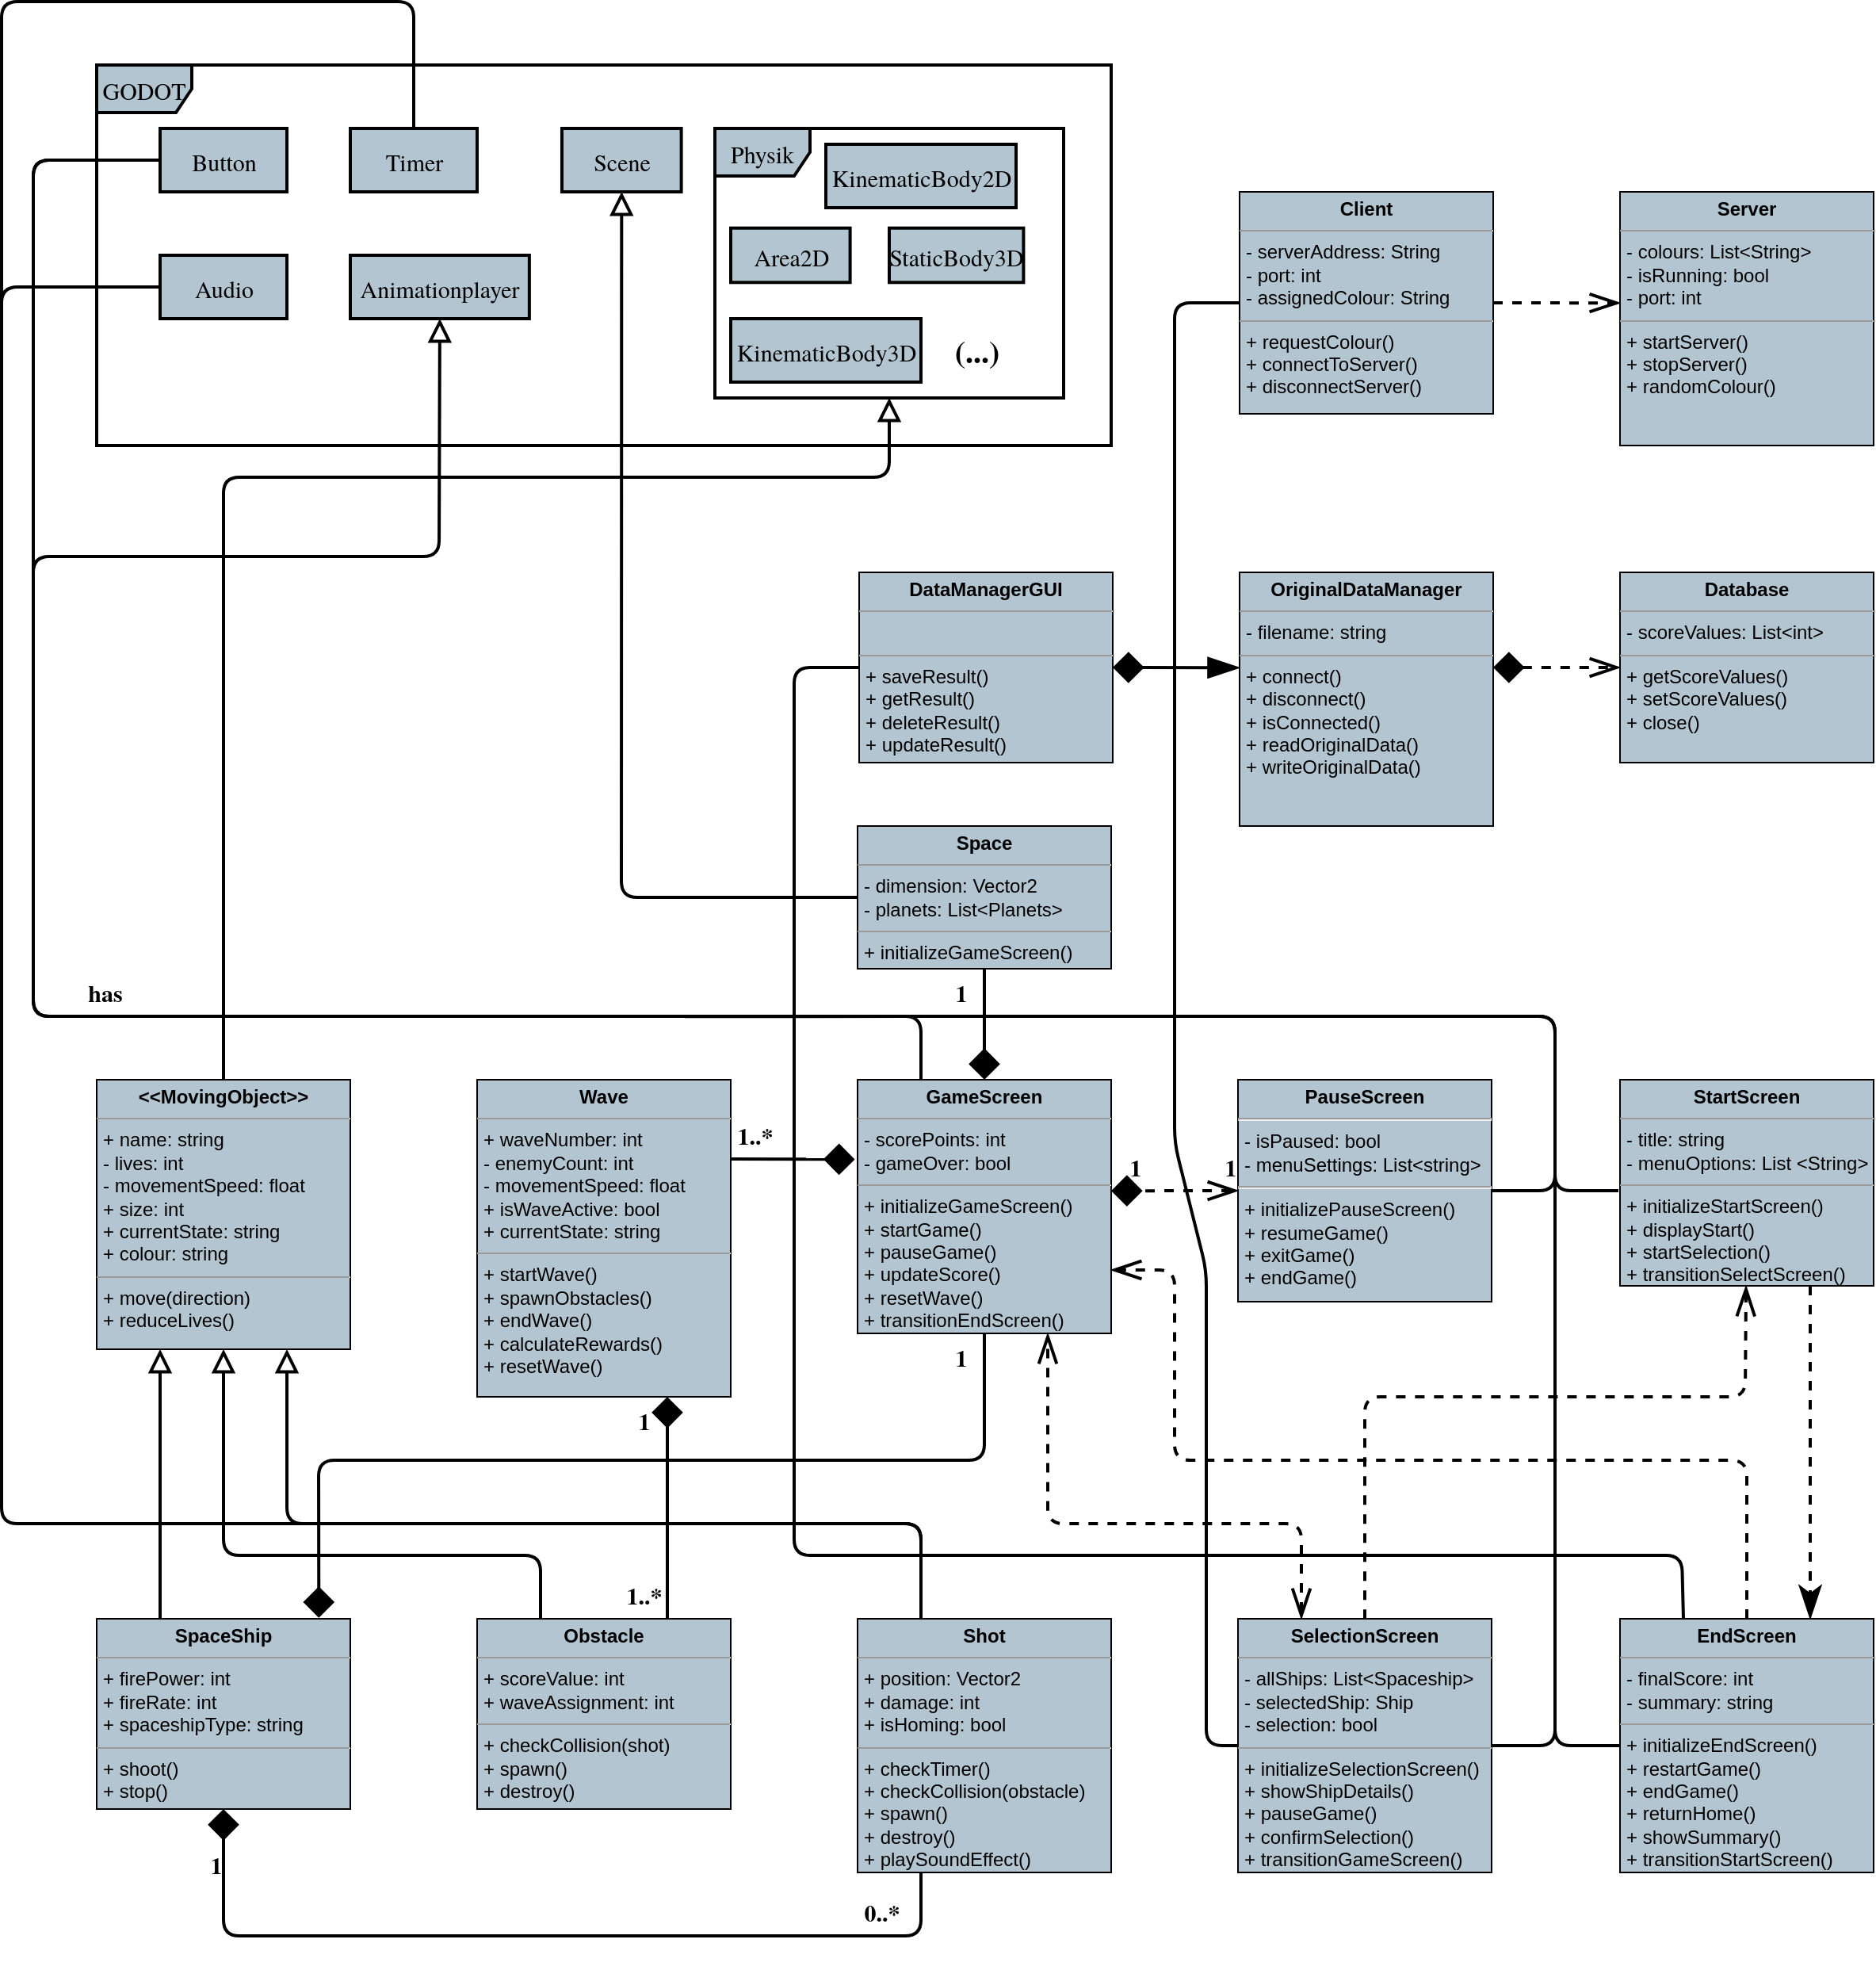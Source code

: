 <mxfile>
    <diagram id="O1C710dGgt9tuEfuA85E" name="Seite-1">
        <mxGraphModel dx="2358" dy="2722" grid="1" gridSize="10" guides="1" tooltips="1" connect="1" arrows="1" fold="1" page="1" pageScale="1" pageWidth="827" pageHeight="1169" background="#ffffff" math="0" shadow="0">
            <root>
                <mxCell id="0"/>
                <mxCell id="1" parent="0"/>
                <mxCell id="63" value="GODOT" style="shape=umlFrame;whiteSpace=wrap;html=1;strokeColor=#000000;strokeWidth=2;fontFamily=TeX Gyre Termes;fontSize=15;fontColor=#000000;fillColor=#b3c5d0;" vertex="1" parent="1">
                    <mxGeometry x="120" y="-680" width="640" height="240" as="geometry"/>
                </mxCell>
                <mxCell id="70" value="Area2D" style="html=1;strokeColor=#000000;strokeWidth=2;fontFamily=TeX Gyre Termes;fontSize=15;fontColor=#000000;fillColor=#b3c5d0;" vertex="1" parent="63">
                    <mxGeometry x="400.001" y="102.854" width="75.294" height="34.286" as="geometry"/>
                </mxCell>
                <mxCell id="72" value="StaticBody3D" style="html=1;strokeColor=#000000;strokeWidth=2;fontFamily=TeX Gyre Termes;fontSize=15;fontColor=#000000;fillColor=#b3c5d0;" vertex="1" parent="63">
                    <mxGeometry x="499.998" y="102.854" width="84.706" height="34.286" as="geometry"/>
                </mxCell>
                <mxCell id="75" value="Audio" style="html=1;strokeColor=#000000;strokeWidth=2;fontFamily=TeX Gyre Termes;fontSize=15;fontColor=#000000;fillColor=#b3c5d0;" vertex="1" parent="63">
                    <mxGeometry x="40" y="120" width="80" height="40" as="geometry"/>
                </mxCell>
                <mxCell id="76" value="Animationplayer" style="html=1;strokeColor=#000000;strokeWidth=2;fontFamily=TeX Gyre Termes;fontSize=15;fontColor=#000000;fillColor=#b3c5d0;" vertex="1" parent="63">
                    <mxGeometry x="159.999" y="120" width="112.941" height="40" as="geometry"/>
                </mxCell>
                <mxCell id="77" value="&lt;font style=&quot;font-size: 20px;&quot;&gt;&lt;b&gt;(...)&lt;/b&gt;&lt;/font&gt;" style="text;html=1;align=center;verticalAlign=middle;resizable=0;points=[];autosize=1;strokeColor=none;fillColor=none;fontSize=15;fontFamily=TeX Gyre Termes;fontColor=#000000;" vertex="1" parent="63">
                    <mxGeometry x="529.995" y="159.997" width="50" height="40" as="geometry"/>
                </mxCell>
                <mxCell id="91" value="Scene" style="html=1;strokeColor=#000000;strokeWidth=2;fontFamily=TeX Gyre Termes;fontSize=15;fontColor=#000000;fillColor=#b3c5d0;" vertex="1" parent="63">
                    <mxGeometry x="293.504" y="40" width="75.294" height="40" as="geometry"/>
                </mxCell>
                <mxCell id="68" value="Physik" style="shape=umlFrame;whiteSpace=wrap;html=1;strokeColor=#000000;strokeWidth=2;fontFamily=TeX Gyre Termes;fontSize=15;fontColor=#000000;fillColor=#b3c5d0;" vertex="1" parent="1">
                    <mxGeometry x="510" y="-640" width="220" height="170" as="geometry"/>
                </mxCell>
                <mxCell id="18" style="edgeStyle=none;html=1;entryX=0.25;entryY=1;entryDx=0;entryDy=0;strokeColor=#000000;fontColor=#000000;endArrow=block;endFill=0;strokeWidth=2;endSize=10;exitX=0.25;exitY=0;exitDx=0;exitDy=0;" edge="1" parent="1" source="14" target="16">
                    <mxGeometry relative="1" as="geometry">
                        <Array as="points">
                            <mxPoint x="160" y="240"/>
                        </Array>
                    </mxGeometry>
                </mxCell>
                <mxCell id="56" style="edgeStyle=none;html=1;exitX=0.876;exitY=-0.005;exitDx=0;exitDy=0;entryX=0.5;entryY=1;entryDx=0;entryDy=0;strokeColor=#000000;strokeWidth=2;fontFamily=TeX Gyre Termes;fontSize=15;fontColor=#000000;startArrow=diamond;startFill=1;endArrow=none;endFill=0;startSize=15;endSize=15;exitPerimeter=0;" edge="1" parent="1" source="14" target="39">
                    <mxGeometry relative="1" as="geometry">
                        <Array as="points">
                            <mxPoint x="260" y="200"/>
                            <mxPoint x="680" y="200"/>
                        </Array>
                    </mxGeometry>
                </mxCell>
                <mxCell id="14" value="&lt;p style=&quot;margin:0px;margin-top:4px;text-align:center;&quot;&gt;&lt;b&gt;SpaceShip&lt;/b&gt;&lt;/p&gt;&lt;hr size=&quot;1&quot;&gt;&lt;p style=&quot;margin:0px;margin-left:4px;&quot;&gt;&lt;span style=&quot;background-color: initial;&quot;&gt;+ firePower: int&lt;/span&gt;&lt;br&gt;&lt;/p&gt;&lt;p style=&quot;margin:0px;margin-left:4px;&quot;&gt;+ fireRate: int&lt;/p&gt;&lt;p style=&quot;margin:0px;margin-left:4px;&quot;&gt;+ spaceshipType: string&lt;/p&gt;&lt;hr size=&quot;1&quot;&gt;&lt;p style=&quot;margin:0px;margin-left:4px;&quot;&gt;&lt;span style=&quot;background-color: initial;&quot;&gt;+ shoot()&lt;/span&gt;&lt;br&gt;&lt;/p&gt;&lt;p style=&quot;margin:0px;margin-left:4px;&quot;&gt;+ stop()&lt;/p&gt;&lt;p style=&quot;margin:0px;margin-left:4px;&quot;&gt;&lt;br&gt;&lt;/p&gt;" style="verticalAlign=top;align=left;overflow=fill;fontSize=12;fontFamily=Helvetica;html=1;strokeColor=#000000;fontColor=#000000;fillColor=#b3c5d0;" vertex="1" parent="1">
                    <mxGeometry x="120" y="300" width="160" height="120" as="geometry"/>
                </mxCell>
                <mxCell id="94" style="edgeStyle=none;html=1;strokeColor=#000000;strokeWidth=2;fontFamily=Helvetica;fontSize=11;fontColor=#000000;startArrow=none;startFill=0;endArrow=block;endFill=0;startSize=15;endSize=10;" edge="1" parent="1" source="16" target="68">
                    <mxGeometry relative="1" as="geometry">
                        <mxPoint x="590" y="-410" as="targetPoint"/>
                        <Array as="points">
                            <mxPoint x="200" y="-420"/>
                            <mxPoint x="620" y="-420"/>
                        </Array>
                    </mxGeometry>
                </mxCell>
                <mxCell id="16" value="&lt;p style=&quot;margin:0px;margin-top:4px;text-align:center;&quot;&gt;&lt;b&gt;&amp;lt;&amp;lt;MovingObject&amp;gt;&amp;gt;&lt;/b&gt;&lt;/p&gt;&lt;hr size=&quot;1&quot;&gt;&lt;p style=&quot;margin:0px;margin-left:4px;&quot;&gt;+ name: string&lt;/p&gt;&lt;p style=&quot;margin:0px;margin-left:4px;&quot;&gt;- lives: int&lt;/p&gt;&lt;p style=&quot;margin:0px;margin-left:4px;&quot;&gt;- movementSpeed: float&lt;/p&gt;&lt;p style=&quot;margin:0px;margin-left:4px;&quot;&gt;+ size: int&lt;/p&gt;&lt;p style=&quot;margin:0px;margin-left:4px;&quot;&gt;+ currentState: string&lt;/p&gt;&lt;p style=&quot;margin:0px;margin-left:4px;&quot;&gt;+ colour: string&lt;/p&gt;&lt;hr size=&quot;1&quot;&gt;&lt;p style=&quot;margin:0px;margin-left:4px;&quot;&gt;+ move(direction)&lt;/p&gt;&lt;p style=&quot;margin:0px;margin-left:4px;&quot;&gt;+ reduceLives()&lt;/p&gt;" style="verticalAlign=top;align=left;overflow=fill;fontSize=12;fontFamily=Helvetica;html=1;strokeColor=#000000;fontColor=#000000;fillColor=#b3c5d0;" vertex="1" parent="1">
                    <mxGeometry x="120" y="-40" width="160" height="170" as="geometry"/>
                </mxCell>
                <mxCell id="38" style="edgeStyle=none;html=1;exitX=0.75;exitY=0;exitDx=0;exitDy=0;entryX=0.75;entryY=1;entryDx=0;entryDy=0;strokeColor=#000000;strokeWidth=2;fontFamily=TeX Gyre Termes;fontSize=15;fontColor=#000000;endArrow=diamond;endFill=1;startSize=6;endSize=15;" edge="1" parent="1" source="19" target="25">
                    <mxGeometry relative="1" as="geometry"/>
                </mxCell>
                <mxCell id="19" value="&lt;p style=&quot;margin:0px;margin-top:4px;text-align:center;&quot;&gt;&lt;b&gt;Obstacle&lt;/b&gt;&lt;/p&gt;&lt;hr size=&quot;1&quot;&gt;&lt;p style=&quot;margin:0px;margin-left:4px;&quot;&gt;&lt;span style=&quot;background-color: initial;&quot;&gt;+ scoreValue: int&lt;br&gt;&lt;/span&gt;&lt;/p&gt;&lt;p style=&quot;margin:0px;margin-left:4px;&quot;&gt;&lt;span style=&quot;background-color: initial;&quot;&gt;+ waveAssignment: int&lt;/span&gt;&lt;/p&gt;&lt;hr size=&quot;1&quot;&gt;&lt;p style=&quot;margin:0px;margin-left:4px;&quot;&gt;&lt;span style=&quot;background-color: initial;&quot;&gt;+ checkCollision(shot)&lt;/span&gt;&lt;/p&gt;&lt;p style=&quot;margin:0px;margin-left:4px;&quot;&gt;+ spawn()&lt;/p&gt;&lt;p style=&quot;margin:0px;margin-left:4px;&quot;&gt;+ destroy()&lt;/p&gt;" style="verticalAlign=top;align=left;overflow=fill;fontSize=12;fontFamily=Helvetica;html=1;strokeColor=#000000;fontColor=#000000;fillColor=#b3c5d0;" vertex="1" parent="1">
                    <mxGeometry x="360" y="300" width="160" height="120" as="geometry"/>
                </mxCell>
                <mxCell id="20" style="edgeStyle=none;html=1;entryX=0.5;entryY=1;entryDx=0;entryDy=0;strokeColor=#000000;fontColor=#000000;endArrow=block;endFill=0;strokeWidth=2;endSize=10;exitX=0.25;exitY=0;exitDx=0;exitDy=0;" edge="1" parent="1" source="19" target="16">
                    <mxGeometry relative="1" as="geometry">
                        <mxPoint x="340" y="290" as="sourcePoint"/>
                        <mxPoint x="460" y="140" as="targetPoint"/>
                        <Array as="points">
                            <mxPoint x="400" y="260"/>
                            <mxPoint x="200" y="260"/>
                        </Array>
                    </mxGeometry>
                </mxCell>
                <mxCell id="22" style="edgeStyle=none;html=1;entryX=0.75;entryY=1;entryDx=0;entryDy=0;strokeColor=#000000;strokeWidth=2;fontColor=#000000;endArrow=block;endFill=0;endSize=10;exitX=0.25;exitY=0;exitDx=0;exitDy=0;" edge="1" parent="1" source="21" target="16">
                    <mxGeometry relative="1" as="geometry">
                        <Array as="points">
                            <mxPoint x="640" y="240"/>
                            <mxPoint x="440" y="240"/>
                            <mxPoint x="240" y="240"/>
                        </Array>
                    </mxGeometry>
                </mxCell>
                <mxCell id="23" style="edgeStyle=none;html=1;exitX=0.25;exitY=1;exitDx=0;exitDy=0;entryX=0.5;entryY=1;entryDx=0;entryDy=0;strokeColor=#000000;strokeWidth=2;fontColor=#000000;endArrow=diamond;endFill=1;endSize=15;startSize=6;" edge="1" parent="1" source="21" target="14">
                    <mxGeometry relative="1" as="geometry">
                        <Array as="points">
                            <mxPoint x="640" y="500"/>
                            <mxPoint x="200" y="500"/>
                            <mxPoint x="200" y="450"/>
                        </Array>
                    </mxGeometry>
                </mxCell>
                <mxCell id="102" style="edgeStyle=none;html=1;exitX=0.25;exitY=0;exitDx=0;exitDy=0;entryX=0.5;entryY=0;entryDx=0;entryDy=0;strokeColor=#000000;strokeWidth=2;fontFamily=Helvetica;fontSize=11;fontColor=#000000;startArrow=none;startFill=0;endArrow=none;endFill=0;startSize=15;endSize=10;" edge="1" parent="1" source="21" target="65">
                    <mxGeometry relative="1" as="geometry">
                        <Array as="points">
                            <mxPoint x="640" y="240"/>
                            <mxPoint x="60" y="240"/>
                            <mxPoint x="60" y="-720"/>
                            <mxPoint x="320" y="-720"/>
                        </Array>
                    </mxGeometry>
                </mxCell>
                <mxCell id="21" value="&lt;p style=&quot;margin:0px;margin-top:4px;text-align:center;&quot;&gt;&lt;b&gt;Shot&lt;/b&gt;&lt;/p&gt;&lt;hr size=&quot;1&quot;&gt;&lt;p style=&quot;margin:0px;margin-left:4px;&quot;&gt;&lt;span style=&quot;background-color: initial;&quot;&gt;+ position: Vector2&lt;br&gt;&lt;/span&gt;&lt;/p&gt;&lt;p style=&quot;margin:0px;margin-left:4px;&quot;&gt;&lt;span style=&quot;background-color: initial;&quot;&gt;+ damage: int&lt;/span&gt;&lt;/p&gt;&lt;p style=&quot;margin:0px;margin-left:4px;&quot;&gt;+ isHoming: bool&lt;/p&gt;&lt;hr size=&quot;1&quot;&gt;&lt;p style=&quot;margin:0px;margin-left:4px;&quot;&gt;&lt;span style=&quot;background-color: initial;&quot;&gt;+ checkTimer()&lt;/span&gt;&lt;/p&gt;&lt;p style=&quot;margin:0px;margin-left:4px;&quot;&gt;&lt;span style=&quot;background-color: initial;&quot;&gt;+ checkCollision(obstacle)&lt;/span&gt;&lt;/p&gt;&lt;p style=&quot;margin:0px;margin-left:4px;&quot;&gt;+ spawn()&lt;/p&gt;&lt;p style=&quot;margin:0px;margin-left:4px;&quot;&gt;+ destroy()&lt;/p&gt;&lt;p style=&quot;margin:0px;margin-left:4px;&quot;&gt;+ playSoundEffect()&lt;/p&gt;" style="verticalAlign=top;align=left;overflow=fill;fontSize=12;fontFamily=Helvetica;html=1;strokeColor=#000000;fontColor=#000000;fillColor=#b3c5d0;" vertex="1" parent="1">
                    <mxGeometry x="600" y="300" width="160" height="160" as="geometry"/>
                </mxCell>
                <mxCell id="54" style="edgeStyle=none;html=1;exitX=1;exitY=0.25;exitDx=0;exitDy=0;entryX=-0.011;entryY=0.314;entryDx=0;entryDy=0;entryPerimeter=0;strokeColor=#000000;strokeWidth=2;fontFamily=TeX Gyre Termes;fontSize=15;fontColor=#000000;startArrow=none;startFill=0;endArrow=diamond;endFill=1;startSize=15;endSize=15;" edge="1" parent="1" source="25" target="39">
                    <mxGeometry relative="1" as="geometry"/>
                </mxCell>
                <mxCell id="25" value="&lt;p style=&quot;margin:0px;margin-top:4px;text-align:center;&quot;&gt;&lt;b&gt;Wave&lt;/b&gt;&lt;/p&gt;&lt;hr size=&quot;1&quot;&gt;&lt;p style=&quot;margin:0px;margin-left:4px;&quot;&gt;&lt;span style=&quot;background-color: initial;&quot;&gt;+ waveNumber: int&lt;/span&gt;&lt;/p&gt;&lt;p style=&quot;margin:0px;margin-left:4px;&quot;&gt;&lt;span style=&quot;background-color: initial;&quot;&gt;- enemyCount: int&lt;/span&gt;&lt;br&gt;&lt;/p&gt;&lt;p style=&quot;margin:0px;margin-left:4px;&quot;&gt;- movementSpeed: float&lt;/p&gt;&lt;p style=&quot;margin:0px;margin-left:4px;&quot;&gt;+ isWaveActive: bool&lt;/p&gt;&lt;p style=&quot;margin:0px;margin-left:4px;&quot;&gt;+ currentState: string&lt;/p&gt;&lt;hr size=&quot;1&quot;&gt;&lt;p style=&quot;margin:0px;margin-left:4px;&quot;&gt;+ startWave()&lt;/p&gt;&lt;p style=&quot;margin:0px;margin-left:4px;&quot;&gt;+ spawnObstacles()&lt;/p&gt;&lt;p style=&quot;margin:0px;margin-left:4px;&quot;&gt;+ endWave()&lt;/p&gt;&lt;p style=&quot;margin:0px;margin-left:4px;&quot;&gt;+&amp;nbsp;calculateRewards()&lt;/p&gt;&lt;p style=&quot;margin:0px;margin-left:4px;&quot;&gt;+ resetWave()&lt;/p&gt;" style="verticalAlign=top;align=left;overflow=fill;fontSize=12;fontFamily=Helvetica;html=1;strokeColor=#000000;fontColor=#000000;fillColor=#b3c5d0;" vertex="1" parent="1">
                    <mxGeometry x="360" y="-40" width="160" height="200" as="geometry"/>
                </mxCell>
                <mxCell id="34" value="&lt;font style=&quot;font-size: 15px;&quot;&gt;1..*&lt;/font&gt;" style="text;html=1;align=center;verticalAlign=middle;resizable=0;points=[];autosize=1;strokeColor=none;fillColor=none;fontColor=#000000;fontFamily=TeX Gyre Termes;fontStyle=1;strokeWidth=14;" vertex="1" parent="1">
                    <mxGeometry x="440" y="270" width="50" height="30" as="geometry"/>
                </mxCell>
                <mxCell id="35" value="&lt;font style=&quot;font-size: 15px;&quot;&gt;0..*&lt;/font&gt;" style="text;html=1;align=center;verticalAlign=middle;resizable=0;points=[];autosize=1;strokeColor=none;fillColor=none;fontColor=#000000;fontFamily=TeX Gyre Termes;fontStyle=1;strokeWidth=14;" vertex="1" parent="1">
                    <mxGeometry x="590" y="470" width="50" height="30" as="geometry"/>
                </mxCell>
                <mxCell id="36" value="&lt;font style=&quot;font-size: 15px;&quot;&gt;1&lt;/font&gt;" style="text;html=1;align=center;verticalAlign=middle;resizable=0;points=[];autosize=1;strokeColor=none;fillColor=none;fontColor=#000000;fontFamily=TeX Gyre Termes;fontStyle=1;strokeWidth=14;" vertex="1" parent="1">
                    <mxGeometry x="180" y="440" width="30" height="30" as="geometry"/>
                </mxCell>
                <mxCell id="100" style="edgeStyle=none;html=1;exitX=0.25;exitY=0;exitDx=0;exitDy=0;entryX=0.411;entryY=0.831;entryDx=0;entryDy=0;entryPerimeter=0;strokeColor=#000000;strokeWidth=2;fontFamily=TeX Gyre Termes;fontSize=12;fontColor=#000000;startArrow=none;startFill=0;endArrow=none;endFill=0;startSize=15;endSize=15;" edge="1" parent="1" source="39" target="97">
                    <mxGeometry relative="1" as="geometry">
                        <Array as="points">
                            <mxPoint x="640" y="-80"/>
                        </Array>
                    </mxGeometry>
                </mxCell>
                <mxCell id="39" value="&lt;p style=&quot;margin:0px;margin-top:4px;text-align:center;&quot;&gt;&lt;b&gt;GameScreen&lt;/b&gt;&lt;/p&gt;&lt;hr size=&quot;1&quot;&gt;&lt;p style=&quot;margin:0px;margin-left:4px;&quot;&gt;- scorePoints: int&lt;/p&gt;&lt;p style=&quot;margin:0px;margin-left:4px;&quot;&gt;- gameOver: bool&lt;/p&gt;&lt;hr size=&quot;1&quot;&gt;&lt;p style=&quot;margin:0px;margin-left:4px;&quot;&gt;+ initializeGameScreen()&lt;/p&gt;&lt;p style=&quot;margin:0px;margin-left:4px;&quot;&gt;+ startGame()&lt;/p&gt;&lt;p style=&quot;margin:0px;margin-left:4px;&quot;&gt;+ pauseGame()&lt;/p&gt;&lt;p style=&quot;margin:0px;margin-left:4px;&quot;&gt;+&amp;nbsp;updateScore()&lt;/p&gt;&lt;p style=&quot;margin:0px;margin-left:4px;&quot;&gt;+ resetWave()&lt;/p&gt;&lt;p style=&quot;margin:0px;margin-left:4px;&quot;&gt;+ transitionEndScreen()&lt;br&gt;&lt;/p&gt;" style="verticalAlign=top;align=left;overflow=fill;fontSize=12;fontFamily=Helvetica;html=1;strokeColor=#000000;fontColor=#000000;fillColor=#b3c5d0;" vertex="1" parent="1">
                    <mxGeometry x="600" y="-40" width="160" height="160" as="geometry"/>
                </mxCell>
                <mxCell id="53" style="edgeStyle=none;html=1;entryX=0.5;entryY=0;entryDx=0;entryDy=0;strokeColor=#000000;strokeWidth=2;fontFamily=TeX Gyre Termes;fontSize=15;fontColor=#000000;startArrow=none;startFill=0;endArrow=diamond;endFill=1;startSize=15;endSize=15;" edge="1" parent="1" source="40" target="39">
                    <mxGeometry relative="1" as="geometry"/>
                </mxCell>
                <mxCell id="92" style="edgeStyle=none;html=1;entryX=0.5;entryY=1;entryDx=0;entryDy=0;strokeColor=#000000;strokeWidth=2;fontFamily=Helvetica;fontSize=11;fontColor=#000000;startArrow=none;startFill=0;endArrow=block;endFill=0;startSize=15;endSize=10;exitX=0;exitY=0.5;exitDx=0;exitDy=0;" edge="1" parent="1" source="40" target="91">
                    <mxGeometry relative="1" as="geometry">
                        <Array as="points">
                            <mxPoint x="451" y="-155"/>
                        </Array>
                    </mxGeometry>
                </mxCell>
                <mxCell id="40" value="&lt;p style=&quot;margin:0px;margin-top:4px;text-align:center;&quot;&gt;&lt;b&gt;Space&lt;/b&gt;&lt;/p&gt;&lt;hr size=&quot;1&quot;&gt;&lt;p style=&quot;margin:0px;margin-left:4px;&quot;&gt;- dimension: Vector2&lt;/p&gt;&lt;p style=&quot;margin:0px;margin-left:4px;&quot;&gt;- planets: List&amp;lt;Planets&amp;gt;&lt;br&gt;&lt;/p&gt;&lt;hr size=&quot;1&quot;&gt;&lt;p style=&quot;margin:0px;margin-left:4px;&quot;&gt;+ initializeGameScreen()&lt;/p&gt;&lt;p style=&quot;margin:0px;margin-left:4px;&quot;&gt;&lt;br&gt;&lt;/p&gt;" style="verticalAlign=top;align=left;overflow=fill;fontSize=12;fontFamily=Helvetica;html=1;strokeColor=#000000;fontColor=#000000;fillColor=#b3c5d0;" vertex="1" parent="1">
                    <mxGeometry x="600" y="-200" width="160" height="90" as="geometry"/>
                </mxCell>
                <mxCell id="46" style="html=1;exitX=1;exitY=0.5;exitDx=0;exitDy=0;entryX=-0.001;entryY=0.376;entryDx=0;entryDy=0;strokeColor=#000000;strokeWidth=2;fontFamily=TeX Gyre Termes;fontSize=15;fontColor=#000000;endArrow=blockThin;endFill=1;startSize=15;endSize=15;startArrow=diamond;startFill=1;entryPerimeter=0;" edge="1" parent="1" source="41" target="42">
                    <mxGeometry relative="1" as="geometry"/>
                </mxCell>
                <mxCell id="109" style="edgeStyle=none;html=1;exitX=0;exitY=0.5;exitDx=0;exitDy=0;entryX=0.25;entryY=0;entryDx=0;entryDy=0;strokeColor=#000000;strokeWidth=2;fontFamily=TeX Gyre Termes;fontSize=12;fontColor=#000000;startArrow=none;startFill=0;endArrow=none;endFill=0;startSize=15;endSize=15;" edge="1" parent="1" source="41" target="80">
                    <mxGeometry relative="1" as="geometry">
                        <Array as="points">
                            <mxPoint x="560" y="-300"/>
                            <mxPoint x="560" y="260"/>
                            <mxPoint x="1120" y="260"/>
                        </Array>
                    </mxGeometry>
                </mxCell>
                <mxCell id="41" value="&lt;p style=&quot;margin:0px;margin-top:4px;text-align:center;&quot;&gt;&lt;b&gt;DataManagerGUI&lt;/b&gt;&lt;/p&gt;&lt;hr size=&quot;1&quot;&gt;&lt;p style=&quot;margin:0px;margin-left:4px;&quot;&gt;&lt;br&gt;&lt;/p&gt;&lt;hr size=&quot;1&quot;&gt;&lt;p style=&quot;margin:0px;margin-left:4px;&quot;&gt;+ saveResult()&lt;/p&gt;&lt;p style=&quot;margin:0px;margin-left:4px;&quot;&gt;+ getResult()&lt;/p&gt;&lt;p style=&quot;margin:0px;margin-left:4px;&quot;&gt;+ deleteResult()&lt;/p&gt;&lt;p style=&quot;margin:0px;margin-left:4px;&quot;&gt;+ updateResult()&lt;/p&gt;" style="verticalAlign=top;align=left;overflow=fill;fontSize=12;fontFamily=Helvetica;html=1;strokeColor=#000000;fontColor=#000000;fillColor=#b3c5d0;" vertex="1" parent="1">
                    <mxGeometry x="601" y="-360" width="160" height="120" as="geometry"/>
                </mxCell>
                <mxCell id="44" style="edgeStyle=none;html=1;exitX=1;exitY=0.375;exitDx=0;exitDy=0;entryX=0;entryY=0.5;entryDx=0;entryDy=0;strokeColor=#000000;strokeWidth=2;fontFamily=TeX Gyre Termes;fontSize=15;fontColor=#000000;endArrow=openThin;endFill=0;startSize=15;endSize=15;dashed=1;startArrow=diamond;startFill=1;exitPerimeter=0;" edge="1" parent="1" source="42" target="43">
                    <mxGeometry relative="1" as="geometry"/>
                </mxCell>
                <mxCell id="42" value="&lt;p style=&quot;margin:0px;margin-top:4px;text-align:center;&quot;&gt;&lt;b&gt;OriginalDataManager&lt;/b&gt;&lt;/p&gt;&lt;hr size=&quot;1&quot;&gt;&lt;p style=&quot;margin:0px;margin-left:4px;&quot;&gt;- filename: string&lt;/p&gt;&lt;hr size=&quot;1&quot;&gt;&lt;p style=&quot;margin:0px;margin-left:4px;&quot;&gt;+ connect()&lt;/p&gt;&lt;p style=&quot;margin:0px;margin-left:4px;&quot;&gt;+ disconnect()&lt;/p&gt;&lt;p style=&quot;margin:0px;margin-left:4px;&quot;&gt;+ isConnected()&lt;/p&gt;&lt;p style=&quot;margin:0px;margin-left:4px;&quot;&gt;+ readOriginalData()&lt;/p&gt;&lt;p style=&quot;margin:0px;margin-left:4px;&quot;&gt;+ writeOriginalData()&lt;/p&gt;" style="verticalAlign=top;align=left;overflow=fill;fontSize=12;fontFamily=Helvetica;html=1;strokeColor=#000000;fontColor=#000000;fillColor=#b3c5d0;" vertex="1" parent="1">
                    <mxGeometry x="841" y="-360" width="160" height="160" as="geometry"/>
                </mxCell>
                <mxCell id="43" value="&lt;p style=&quot;margin:0px;margin-top:4px;text-align:center;&quot;&gt;&lt;b&gt;Database&lt;/b&gt;&lt;/p&gt;&lt;hr size=&quot;1&quot;&gt;&lt;p style=&quot;margin:0px;margin-left:4px;&quot;&gt;- scoreValues: List&amp;lt;int&amp;gt;&lt;/p&gt;&lt;hr size=&quot;1&quot;&gt;&lt;p style=&quot;margin:0px;margin-left:4px;&quot;&gt;+ getScoreValues()&lt;/p&gt;&lt;p style=&quot;margin:0px;margin-left:4px;&quot;&gt;+ setScoreValues()&lt;/p&gt;&lt;p style=&quot;margin:0px;margin-left:4px;&quot;&gt;+ close()&lt;/p&gt;" style="verticalAlign=top;align=left;overflow=fill;fontSize=12;fontFamily=Helvetica;html=1;strokeColor=#000000;fontColor=#000000;fillColor=#b3c5d0;" vertex="1" parent="1">
                    <mxGeometry x="1081" y="-360" width="160" height="120" as="geometry"/>
                </mxCell>
                <mxCell id="50" style="edgeStyle=none;html=1;strokeColor=#000000;strokeWidth=2;fontFamily=TeX Gyre Termes;fontSize=15;fontColor=#000000;startArrow=openThin;startFill=0;endArrow=diamond;endFill=1;startSize=15;endSize=15;entryX=1;entryY=0.438;entryDx=0;entryDy=0;entryPerimeter=0;dashed=1;" edge="1" parent="1" source="49" target="39">
                    <mxGeometry relative="1" as="geometry">
                        <mxPoint x="770" y="50" as="targetPoint"/>
                    </mxGeometry>
                </mxCell>
                <mxCell id="95" style="edgeStyle=none;html=1;strokeColor=#000000;strokeWidth=2;fontFamily=Helvetica;fontSize=11;fontColor=#000000;startArrow=none;startFill=0;endArrow=none;endFill=0;startSize=15;endSize=10;entryX=0;entryY=0.5;entryDx=0;entryDy=0;" edge="1" parent="1" source="49" target="64">
                    <mxGeometry relative="1" as="geometry">
                        <Array as="points">
                            <mxPoint x="1040" y="30"/>
                            <mxPoint x="1040" y="-80"/>
                            <mxPoint x="80" y="-80"/>
                            <mxPoint x="80" y="-620"/>
                        </Array>
                    </mxGeometry>
                </mxCell>
                <mxCell id="49" value="&lt;p style=&quot;margin: 4px 0px 0px; text-align: center; font-size: 12px;&quot;&gt;&lt;b style=&quot;font-size: 12px;&quot;&gt;PauseScreen&lt;/b&gt;&lt;/p&gt;&lt;hr style=&quot;font-size: 12px;&quot;&gt;&lt;p style=&quot;margin: 0px 0px 0px 4px; font-size: 12px;&quot;&gt;- isPaused: bool&lt;/p&gt;&lt;p style=&quot;margin: 0px 0px 0px 4px; font-size: 12px;&quot;&gt;- menuSettings: List&amp;lt;string&amp;gt;&lt;/p&gt;&lt;hr style=&quot;font-size: 12px;&quot;&gt;&lt;p style=&quot;margin: 0px 0px 0px 4px; font-size: 12px;&quot;&gt;+ initializePauseScreen()&lt;/p&gt;&lt;p style=&quot;margin: 0px 0px 0px 4px; font-size: 12px;&quot;&gt;+ resumeGame()&lt;/p&gt;&lt;p style=&quot;margin: 0px 0px 0px 4px; font-size: 12px;&quot;&gt;+ exitGame()&lt;/p&gt;&lt;p style=&quot;margin: 0px 0px 0px 4px; font-size: 12px;&quot;&gt;+&amp;nbsp;endGame()&lt;/p&gt;" style="verticalAlign=top;align=left;overflow=fill;fontSize=12;fontFamily=Helvetica;html=1;strokeColor=#000000;fontColor=#000000;fillColor=#b3c5d0;" vertex="1" parent="1">
                    <mxGeometry x="840" y="-40" width="160" height="140" as="geometry"/>
                </mxCell>
                <mxCell id="51" value="&lt;font style=&quot;font-size: 15px;&quot;&gt;1&lt;/font&gt;" style="text;html=1;align=center;verticalAlign=middle;resizable=0;points=[];autosize=1;strokeColor=none;fillColor=none;fontColor=#000000;fontFamily=TeX Gyre Termes;fontStyle=1;strokeWidth=14;" vertex="1" parent="1">
                    <mxGeometry x="820" width="30" height="30" as="geometry"/>
                </mxCell>
                <mxCell id="52" value="&lt;font style=&quot;font-size: 15px;&quot;&gt;1&lt;/font&gt;" style="text;html=1;align=center;verticalAlign=middle;resizable=0;points=[];autosize=1;strokeColor=none;fillColor=none;fontColor=#000000;fontFamily=TeX Gyre Termes;fontStyle=1;strokeWidth=14;" vertex="1" parent="1">
                    <mxGeometry x="760" width="30" height="30" as="geometry"/>
                </mxCell>
                <mxCell id="57" value="&lt;font style=&quot;font-size: 15px;&quot;&gt;1&lt;/font&gt;" style="text;html=1;align=center;verticalAlign=middle;resizable=0;points=[];autosize=1;strokeColor=none;fillColor=none;fontColor=#000000;fontFamily=TeX Gyre Termes;fontStyle=1;strokeWidth=14;" vertex="1" parent="1">
                    <mxGeometry x="650" y="-110" width="30" height="30" as="geometry"/>
                </mxCell>
                <mxCell id="58" value="&lt;font style=&quot;font-size: 15px;&quot;&gt;1&lt;/font&gt;" style="text;html=1;align=center;verticalAlign=middle;resizable=0;points=[];autosize=1;strokeColor=none;fillColor=none;fontColor=#000000;fontFamily=TeX Gyre Termes;fontStyle=1;strokeWidth=14;" vertex="1" parent="1">
                    <mxGeometry x="650" y="120" width="30" height="30" as="geometry"/>
                </mxCell>
                <mxCell id="60" value="&lt;font style=&quot;font-size: 15px;&quot;&gt;1..*&lt;/font&gt;" style="text;html=1;align=center;verticalAlign=middle;resizable=0;points=[];autosize=1;strokeColor=none;fillColor=none;fontColor=#000000;fontFamily=TeX Gyre Termes;fontStyle=1;strokeWidth=14;" vertex="1" parent="1">
                    <mxGeometry x="510" y="-20" width="50" height="30" as="geometry"/>
                </mxCell>
                <mxCell id="61" value="&lt;font style=&quot;font-size: 15px;&quot;&gt;1&lt;/font&gt;" style="text;html=1;align=center;verticalAlign=middle;resizable=0;points=[];autosize=1;strokeColor=none;fillColor=none;fontColor=#000000;fontFamily=TeX Gyre Termes;fontStyle=1;strokeWidth=14;" vertex="1" parent="1">
                    <mxGeometry x="450" y="160" width="30" height="30" as="geometry"/>
                </mxCell>
                <mxCell id="64" value="Button" style="html=1;strokeColor=#000000;strokeWidth=2;fontFamily=TeX Gyre Termes;fontSize=15;fontColor=#000000;fillColor=#b3c5d0;" vertex="1" parent="1">
                    <mxGeometry x="160" y="-640" width="80" height="40" as="geometry"/>
                </mxCell>
                <mxCell id="65" value="Timer" style="html=1;strokeColor=#000000;strokeWidth=2;fontFamily=TeX Gyre Termes;fontSize=15;fontColor=#000000;fillColor=#b3c5d0;" vertex="1" parent="1">
                    <mxGeometry x="280" y="-640" width="80" height="40" as="geometry"/>
                </mxCell>
                <mxCell id="69" value="KinematicBody2D" style="html=1;strokeColor=#000000;strokeWidth=2;fontFamily=TeX Gyre Termes;fontSize=15;fontColor=#000000;fillColor=#b3c5d0;" vertex="1" parent="1">
                    <mxGeometry x="580" y="-630" width="120" height="40" as="geometry"/>
                </mxCell>
                <mxCell id="74" value="KinematicBody3D" style="html=1;strokeColor=#000000;strokeWidth=2;fontFamily=TeX Gyre Termes;fontSize=15;fontColor=#000000;fillColor=#b3c5d0;" vertex="1" parent="1">
                    <mxGeometry x="520" y="-520" width="120" height="40" as="geometry"/>
                </mxCell>
                <mxCell id="82" style="edgeStyle=none;html=1;exitX=0.25;exitY=0;exitDx=0;exitDy=0;entryX=0.75;entryY=1;entryDx=0;entryDy=0;dashed=1;strokeColor=#000000;strokeWidth=2;fontFamily=TeX Gyre Termes;fontSize=20;fontColor=#000000;startArrow=openThin;startFill=0;endArrow=openThin;endFill=0;startSize=15;endSize=15;" edge="1" parent="1" source="78" target="39">
                    <mxGeometry relative="1" as="geometry">
                        <Array as="points">
                            <mxPoint x="880" y="240"/>
                            <mxPoint x="800" y="240"/>
                            <mxPoint x="720" y="240"/>
                        </Array>
                    </mxGeometry>
                </mxCell>
                <mxCell id="98" style="edgeStyle=none;html=1;entryX=0.96;entryY=0.99;entryDx=0;entryDy=0;entryPerimeter=0;strokeColor=#000000;strokeWidth=2;fontFamily=TeX Gyre Termes;fontSize=12;fontColor=#000000;startArrow=none;startFill=0;endArrow=none;endFill=0;startSize=15;endSize=15;" edge="1" parent="1" source="78" target="97">
                    <mxGeometry relative="1" as="geometry">
                        <Array as="points">
                            <mxPoint x="1040" y="380"/>
                        </Array>
                    </mxGeometry>
                </mxCell>
                <mxCell id="108" style="edgeStyle=none;html=1;entryX=0;entryY=0.5;entryDx=0;entryDy=0;strokeColor=#000000;strokeWidth=2;fontFamily=TeX Gyre Termes;fontSize=12;fontColor=#000000;startArrow=none;startFill=0;endArrow=none;endFill=0;startSize=15;endSize=15;" edge="1" parent="1" source="78" target="105">
                    <mxGeometry relative="1" as="geometry">
                        <Array as="points">
                            <mxPoint x="820" y="380"/>
                            <mxPoint x="820" y="80"/>
                            <mxPoint x="800"/>
                            <mxPoint x="800" y="-40"/>
                            <mxPoint x="800" y="-530"/>
                        </Array>
                    </mxGeometry>
                </mxCell>
                <mxCell id="78" value="&lt;p style=&quot;margin:0px;margin-top:4px;text-align:center;&quot;&gt;&lt;b&gt;SelectionScreen&lt;/b&gt;&lt;/p&gt;&lt;hr size=&quot;1&quot;&gt;&lt;p style=&quot;margin:0px;margin-left:4px;&quot;&gt;- allShips: List&amp;lt;Spaceship&amp;gt;&lt;/p&gt;&lt;p style=&quot;margin:0px;margin-left:4px;&quot;&gt;- selectedShip: Ship&lt;/p&gt;&lt;p style=&quot;margin:0px;margin-left:4px;&quot;&gt;- selection: bool&lt;/p&gt;&lt;hr size=&quot;1&quot;&gt;&lt;p style=&quot;margin:0px;margin-left:4px;&quot;&gt;+ initializeSelectionScreen()&lt;/p&gt;&lt;p style=&quot;margin:0px;margin-left:4px;&quot;&gt;+ showShipDetails()&lt;/p&gt;&lt;p style=&quot;margin:0px;margin-left:4px;&quot;&gt;+ pauseGame()&lt;/p&gt;&lt;p style=&quot;margin:0px;margin-left:4px;&quot;&gt;+&amp;nbsp;confirmSelection()&lt;/p&gt;&lt;p style=&quot;margin:0px;margin-left:4px;&quot;&gt;+ transitionGameScreen()&lt;/p&gt;" style="verticalAlign=top;align=left;overflow=fill;fontSize=12;fontFamily=Helvetica;html=1;strokeColor=#000000;fontColor=#000000;fillColor=#b3c5d0;" vertex="1" parent="1">
                    <mxGeometry x="840" y="300" width="160" height="160" as="geometry"/>
                </mxCell>
                <mxCell id="81" style="edgeStyle=none;html=1;entryX=0.5;entryY=0;entryDx=0;entryDy=0;strokeColor=#000000;strokeWidth=2;fontFamily=TeX Gyre Termes;fontSize=20;fontColor=#000000;startArrow=openThin;startFill=0;endArrow=none;endFill=0;startSize=15;endSize=15;dashed=1;" edge="1" parent="1" source="79" target="78">
                    <mxGeometry relative="1" as="geometry">
                        <Array as="points">
                            <mxPoint x="1160" y="160"/>
                            <mxPoint x="920" y="160"/>
                        </Array>
                    </mxGeometry>
                </mxCell>
                <mxCell id="84" style="edgeStyle=none;html=1;exitX=0.75;exitY=1;exitDx=0;exitDy=0;entryX=0.75;entryY=0;entryDx=0;entryDy=0;dashed=1;strokeColor=#000000;strokeWidth=2;fontFamily=TeX Gyre Termes;fontSize=20;fontColor=#000000;startArrow=none;startFill=0;endArrow=classicThin;endFill=1;startSize=15;endSize=15;" edge="1" parent="1" source="79" target="80">
                    <mxGeometry relative="1" as="geometry"/>
                </mxCell>
                <mxCell id="97" style="edgeStyle=none;html=1;entryX=0;entryY=0.5;entryDx=0;entryDy=0;strokeColor=#000000;strokeWidth=2;fontFamily=Helvetica;fontSize=11;fontColor=#000000;startArrow=none;startFill=0;endArrow=none;endFill=0;startSize=15;endSize=10;" edge="1" parent="1" target="64">
                    <mxGeometry relative="1" as="geometry">
                        <mxPoint x="1080" y="30" as="sourcePoint"/>
                        <Array as="points">
                            <mxPoint x="1040" y="30"/>
                            <mxPoint x="1040" y="-80"/>
                            <mxPoint x="80" y="-80"/>
                            <mxPoint x="80" y="-620"/>
                        </Array>
                    </mxGeometry>
                </mxCell>
                <mxCell id="79" value="&lt;p style=&quot;margin:0px;margin-top:4px;text-align:center;&quot;&gt;&lt;b&gt;StartScreen&lt;/b&gt;&lt;/p&gt;&lt;hr size=&quot;1&quot;&gt;&lt;p style=&quot;margin:0px;margin-left:4px;&quot;&gt;- title: string&lt;/p&gt;&lt;p style=&quot;margin:0px;margin-left:4px;&quot;&gt;- menuOptions: List &amp;lt;String&amp;gt;&lt;/p&gt;&lt;hr size=&quot;1&quot;&gt;&lt;p style=&quot;margin:0px;margin-left:4px;&quot;&gt;+ initializeStartScreen()&lt;/p&gt;&lt;p style=&quot;margin:0px;margin-left:4px;&quot;&gt;+ displayStart()&lt;/p&gt;&lt;p style=&quot;margin:0px;margin-left:4px;&quot;&gt;+ startSelection()&lt;/p&gt;&lt;p style=&quot;margin:0px;margin-left:4px;&quot;&gt;+ transitionSelectScreen()&lt;br&gt;&lt;/p&gt;" style="verticalAlign=top;align=left;overflow=fill;fontSize=12;fontFamily=Helvetica;html=1;strokeColor=#000000;fontColor=#000000;fillColor=#b3c5d0;" vertex="1" parent="1">
                    <mxGeometry x="1081" y="-40" width="160" height="130" as="geometry"/>
                </mxCell>
                <mxCell id="83" style="edgeStyle=none;html=1;exitX=0.5;exitY=0;exitDx=0;exitDy=0;entryX=1;entryY=0.75;entryDx=0;entryDy=0;dashed=1;strokeColor=#000000;strokeWidth=2;fontFamily=TeX Gyre Termes;fontSize=20;fontColor=#000000;startArrow=none;startFill=0;endArrow=openThin;endFill=0;startSize=15;endSize=15;" edge="1" parent="1" source="80" target="39">
                    <mxGeometry relative="1" as="geometry">
                        <Array as="points">
                            <mxPoint x="1161" y="200"/>
                            <mxPoint x="800" y="200"/>
                            <mxPoint x="800" y="80"/>
                        </Array>
                    </mxGeometry>
                </mxCell>
                <mxCell id="99" style="edgeStyle=none;html=1;entryX=0.96;entryY=0.992;entryDx=0;entryDy=0;entryPerimeter=0;strokeColor=#000000;strokeWidth=2;fontFamily=TeX Gyre Termes;fontSize=12;fontColor=#000000;startArrow=none;startFill=0;endArrow=none;endFill=0;startSize=15;endSize=15;" edge="1" parent="1" source="80" target="97">
                    <mxGeometry relative="1" as="geometry">
                        <Array as="points">
                            <mxPoint x="1040" y="380"/>
                        </Array>
                    </mxGeometry>
                </mxCell>
                <mxCell id="80" value="&lt;p style=&quot;margin:0px;margin-top:4px;text-align:center;&quot;&gt;&lt;b&gt;EndScreen&lt;/b&gt;&lt;/p&gt;&lt;hr size=&quot;1&quot;&gt;&lt;p style=&quot;margin:0px;margin-left:4px;&quot;&gt;- finalScore: int&lt;/p&gt;&lt;p style=&quot;margin:0px;margin-left:4px;&quot;&gt;- summary: string&lt;/p&gt;&lt;hr size=&quot;1&quot;&gt;&lt;p style=&quot;margin:0px;margin-left:4px;&quot;&gt;+ initializeEndScreen()&lt;/p&gt;&lt;p style=&quot;margin:0px;margin-left:4px;&quot;&gt;+ restartGame()&lt;/p&gt;&lt;p style=&quot;margin:0px;margin-left:4px;&quot;&gt;+ endGame()&lt;/p&gt;&lt;p style=&quot;margin:0px;margin-left:4px;&quot;&gt;+ returnHome()&lt;/p&gt;&lt;p style=&quot;margin:0px;margin-left:4px;&quot;&gt;+ showSummary()&lt;/p&gt;&lt;p style=&quot;margin:0px;margin-left:4px;&quot;&gt;+ transitionStartScreen()&lt;br&gt;&lt;/p&gt;" style="verticalAlign=top;align=left;overflow=fill;fontSize=12;fontFamily=Helvetica;html=1;strokeColor=#000000;fontColor=#000000;fillColor=#b3c5d0;" vertex="1" parent="1">
                    <mxGeometry x="1081" y="300" width="160" height="160" as="geometry"/>
                </mxCell>
                <mxCell id="101" style="edgeStyle=none;html=1;entryX=0.5;entryY=1;entryDx=0;entryDy=0;strokeColor=#000000;fontColor=#000000;endArrow=block;endFill=0;strokeWidth=2;endSize=10;" edge="1" parent="1" target="76">
                    <mxGeometry relative="1" as="geometry">
                        <mxPoint x="80" y="-200" as="sourcePoint"/>
                        <mxPoint x="170.0" y="-400" as="targetPoint"/>
                        <Array as="points">
                            <mxPoint x="80" y="-270"/>
                            <mxPoint x="80" y="-370"/>
                            <mxPoint x="336" y="-370"/>
                        </Array>
                    </mxGeometry>
                </mxCell>
                <mxCell id="104" value="&lt;font style=&quot;font-size: 15px;&quot;&gt;has&lt;/font&gt;" style="text;html=1;align=center;verticalAlign=middle;resizable=0;points=[];autosize=1;strokeColor=none;fillColor=none;fontColor=#000000;fontFamily=TeX Gyre Termes;fontStyle=1;strokeWidth=14;" vertex="1" parent="1">
                    <mxGeometry x="100" y="-110" width="50" height="30" as="geometry"/>
                </mxCell>
                <mxCell id="107" style="edgeStyle=none;html=1;entryX=0;entryY=0.438;entryDx=0;entryDy=0;entryPerimeter=0;strokeColor=#000000;strokeWidth=2;fontFamily=TeX Gyre Termes;fontSize=12;fontColor=#000000;startArrow=none;startFill=0;endArrow=openThin;endFill=0;startSize=15;endSize=15;dashed=1;" edge="1" parent="1" source="105" target="106">
                    <mxGeometry relative="1" as="geometry"/>
                </mxCell>
                <mxCell id="105" value="&lt;p style=&quot;margin:0px;margin-top:4px;text-align:center;&quot;&gt;&lt;b&gt;Client&lt;/b&gt;&lt;/p&gt;&lt;hr size=&quot;1&quot;&gt;&lt;p style=&quot;margin:0px;margin-left:4px;&quot;&gt;&lt;span style=&quot;background-color: initial;&quot;&gt;- serverAddress: String&lt;/span&gt;&lt;/p&gt;&lt;p style=&quot;margin:0px;margin-left:4px;&quot;&gt;&lt;span style=&quot;background-color: initial;&quot;&gt;- port: int&lt;/span&gt;&lt;/p&gt;&lt;p style=&quot;margin:0px;margin-left:4px;&quot;&gt;- assignedColour: String&lt;/p&gt;&lt;hr size=&quot;1&quot;&gt;&lt;p style=&quot;margin:0px;margin-left:4px;&quot;&gt;+ requestColour()&lt;/p&gt;&lt;p style=&quot;margin:0px;margin-left:4px;&quot;&gt;+ connectToServer()&lt;/p&gt;&lt;p style=&quot;margin:0px;margin-left:4px;&quot;&gt;+ disconnectServer()&lt;/p&gt;" style="verticalAlign=top;align=left;overflow=fill;fontSize=12;fontFamily=Helvetica;html=1;strokeColor=#000000;fontColor=#000000;fillColor=#b3c5d0;" vertex="1" parent="1">
                    <mxGeometry x="841" y="-600" width="160" height="140" as="geometry"/>
                </mxCell>
                <mxCell id="106" value="&lt;p style=&quot;margin:0px;margin-top:4px;text-align:center;&quot;&gt;&lt;b&gt;Server&lt;/b&gt;&lt;/p&gt;&lt;hr size=&quot;1&quot;&gt;&lt;p style=&quot;margin:0px;margin-left:4px;&quot;&gt;&lt;span style=&quot;background-color: initial;&quot;&gt;- colours: List&amp;lt;String&amp;gt;&lt;br&gt;&lt;/span&gt;&lt;/p&gt;&lt;p style=&quot;margin:0px;margin-left:4px;&quot;&gt;&lt;span style=&quot;background-color: initial;&quot;&gt;- isRunning: bool&lt;/span&gt;&lt;/p&gt;&lt;p style=&quot;margin:0px;margin-left:4px;&quot;&gt;- port: int&lt;/p&gt;&lt;hr size=&quot;1&quot;&gt;&lt;p style=&quot;margin:0px;margin-left:4px;&quot;&gt;&lt;span style=&quot;background-color: initial;&quot;&gt;+ startServer()&lt;/span&gt;&lt;/p&gt;&lt;p style=&quot;margin:0px;margin-left:4px;&quot;&gt;&lt;span style=&quot;background-color: initial;&quot;&gt;+ stopServer()&lt;/span&gt;&lt;/p&gt;&lt;p style=&quot;margin:0px;margin-left:4px;&quot;&gt;+ randomColour()&lt;/p&gt;" style="verticalAlign=top;align=left;overflow=fill;fontSize=12;fontFamily=Helvetica;html=1;strokeColor=#000000;fontColor=#000000;fillColor=#b3c5d0;" vertex="1" parent="1">
                    <mxGeometry x="1081" y="-600" width="160" height="160" as="geometry"/>
                </mxCell>
                <mxCell id="110" style="edgeStyle=none;html=1;entryX=0;entryY=0.246;entryDx=0;entryDy=0;entryPerimeter=0;strokeColor=#000000;strokeWidth=2;fontFamily=TeX Gyre Termes;fontSize=12;fontColor=#000000;startArrow=none;startFill=0;endArrow=none;endFill=0;startSize=15;endSize=15;" edge="1" parent="1" source="75" target="102">
                    <mxGeometry relative="1" as="geometry">
                        <Array as="points">
                            <mxPoint x="60" y="-540"/>
                        </Array>
                    </mxGeometry>
                </mxCell>
            </root>
        </mxGraphModel>
    </diagram>
</mxfile>